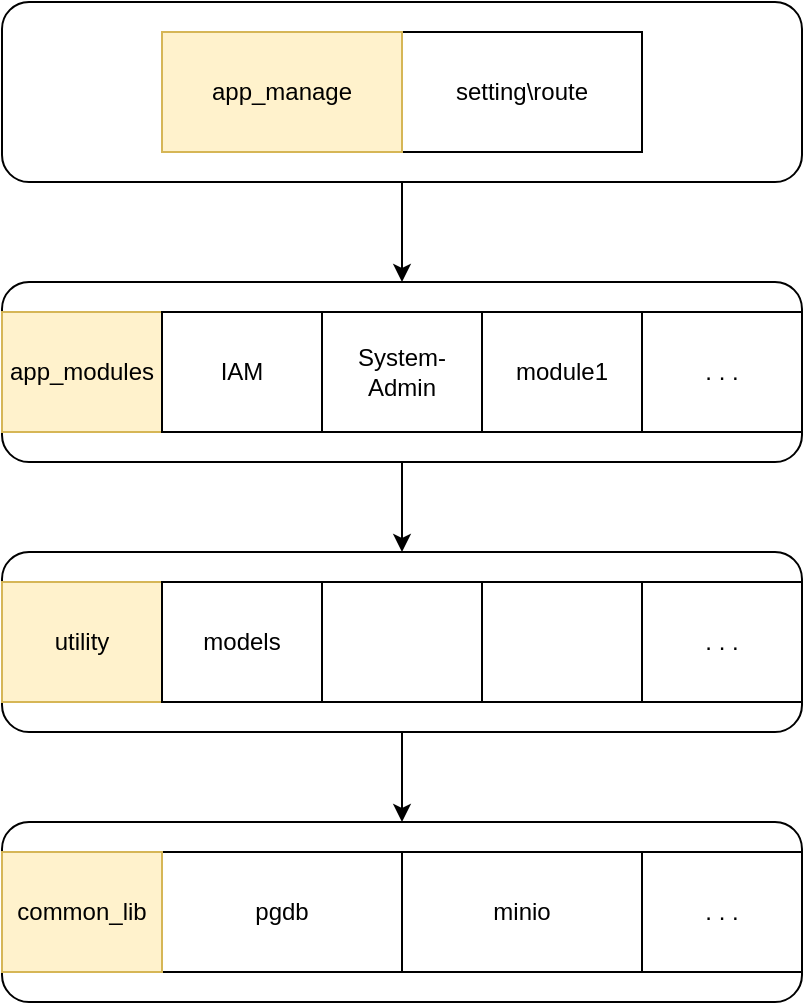 <mxfile version="22.0.4" type="github">
  <diagram name="Page-1" id="6q_h9FtzISXLkknAFG1b">
    <mxGraphModel dx="883" dy="614" grid="1" gridSize="10" guides="1" tooltips="1" connect="1" arrows="1" fold="1" page="1" pageScale="1" pageWidth="827" pageHeight="1169" math="0" shadow="0">
      <root>
        <mxCell id="0" />
        <mxCell id="1" parent="0" />
        <mxCell id="Yw_mZcfW2_5spzIqeuDw-29" style="edgeStyle=orthogonalEdgeStyle;rounded=0;orthogonalLoop=1;jettySize=auto;html=1;entryX=0.5;entryY=0;entryDx=0;entryDy=0;" parent="1" source="Yw_mZcfW2_5spzIqeuDw-20" target="Yw_mZcfW2_5spzIqeuDw-21" edge="1">
          <mxGeometry relative="1" as="geometry" />
        </mxCell>
        <mxCell id="Yw_mZcfW2_5spzIqeuDw-20" value="" style="rounded=1;whiteSpace=wrap;html=1;" parent="1" vertex="1">
          <mxGeometry x="240" y="125" width="400" height="90" as="geometry" />
        </mxCell>
        <mxCell id="Yw_mZcfW2_5spzIqeuDw-15" value="" style="group" parent="1" vertex="1" connectable="0">
          <mxGeometry x="320" y="140" width="240" height="60" as="geometry" />
        </mxCell>
        <mxCell id="Yw_mZcfW2_5spzIqeuDw-1" value="setting\route" style="rounded=0;whiteSpace=wrap;html=1;" parent="Yw_mZcfW2_5spzIqeuDw-15" vertex="1">
          <mxGeometry x="120" width="120" height="60" as="geometry" />
        </mxCell>
        <mxCell id="Yw_mZcfW2_5spzIqeuDw-3" value="app_manage" style="rounded=0;whiteSpace=wrap;html=1;fillColor=#fff2cc;strokeColor=#d6b656;" parent="Yw_mZcfW2_5spzIqeuDw-15" vertex="1">
          <mxGeometry width="120" height="60" as="geometry" />
        </mxCell>
        <mxCell id="Yw_mZcfW2_5spzIqeuDw-16" value="" style="group" parent="1" vertex="1" connectable="0">
          <mxGeometry x="240" y="280" width="400" height="75" as="geometry" />
        </mxCell>
        <mxCell id="Yw_mZcfW2_5spzIqeuDw-21" value="" style="rounded=1;whiteSpace=wrap;html=1;" parent="Yw_mZcfW2_5spzIqeuDw-16" vertex="1">
          <mxGeometry y="-15" width="400" height="90" as="geometry" />
        </mxCell>
        <mxCell id="Yw_mZcfW2_5spzIqeuDw-5" value="app_modules" style="rounded=0;whiteSpace=wrap;html=1;fillColor=#fff2cc;strokeColor=#d6b656;" parent="Yw_mZcfW2_5spzIqeuDw-16" vertex="1">
          <mxGeometry width="80" height="60" as="geometry" />
        </mxCell>
        <mxCell id="Yw_mZcfW2_5spzIqeuDw-7" value="IAM" style="rounded=0;whiteSpace=wrap;html=1;" parent="Yw_mZcfW2_5spzIqeuDw-16" vertex="1">
          <mxGeometry x="80" width="80" height="60" as="geometry" />
        </mxCell>
        <mxCell id="Yw_mZcfW2_5spzIqeuDw-8" value="System-Admin" style="rounded=0;whiteSpace=wrap;html=1;" parent="Yw_mZcfW2_5spzIqeuDw-16" vertex="1">
          <mxGeometry x="160" width="80" height="60" as="geometry" />
        </mxCell>
        <mxCell id="Yw_mZcfW2_5spzIqeuDw-9" value="module1" style="rounded=0;whiteSpace=wrap;html=1;" parent="Yw_mZcfW2_5spzIqeuDw-16" vertex="1">
          <mxGeometry x="240" width="80" height="60" as="geometry" />
        </mxCell>
        <mxCell id="Yw_mZcfW2_5spzIqeuDw-10" value=". . ." style="rounded=0;whiteSpace=wrap;html=1;" parent="Yw_mZcfW2_5spzIqeuDw-16" vertex="1">
          <mxGeometry x="320" width="80" height="60" as="geometry" />
        </mxCell>
        <mxCell id="Yw_mZcfW2_5spzIqeuDw-30" style="edgeStyle=orthogonalEdgeStyle;rounded=0;orthogonalLoop=1;jettySize=auto;html=1;" parent="1" source="Yw_mZcfW2_5spzIqeuDw-21" target="Yw_mZcfW2_5spzIqeuDw-23" edge="1">
          <mxGeometry relative="1" as="geometry" />
        </mxCell>
        <mxCell id="HhJ6ioriaELq_mj8FlmA-8" value="" style="group" vertex="1" connectable="0" parent="1">
          <mxGeometry x="240" y="400" width="400" height="90" as="geometry" />
        </mxCell>
        <mxCell id="Yw_mZcfW2_5spzIqeuDw-23" value="" style="rounded=1;whiteSpace=wrap;html=1;" parent="HhJ6ioriaELq_mj8FlmA-8" vertex="1">
          <mxGeometry width="400" height="90" as="geometry" />
        </mxCell>
        <mxCell id="HhJ6ioriaELq_mj8FlmA-1" value="utility" style="rounded=0;whiteSpace=wrap;html=1;fillColor=#fff2cc;strokeColor=#d6b656;" vertex="1" parent="HhJ6ioriaELq_mj8FlmA-8">
          <mxGeometry y="15" width="80" height="60" as="geometry" />
        </mxCell>
        <mxCell id="Yw_mZcfW2_5spzIqeuDw-12" value="models" style="rounded=0;whiteSpace=wrap;html=1;" parent="HhJ6ioriaELq_mj8FlmA-8" vertex="1">
          <mxGeometry x="80" y="15" width="80" height="60" as="geometry" />
        </mxCell>
        <mxCell id="HhJ6ioriaELq_mj8FlmA-2" value="" style="rounded=0;whiteSpace=wrap;html=1;" vertex="1" parent="HhJ6ioriaELq_mj8FlmA-8">
          <mxGeometry x="160" y="15" width="80" height="60" as="geometry" />
        </mxCell>
        <mxCell id="HhJ6ioriaELq_mj8FlmA-4" value="" style="rounded=0;whiteSpace=wrap;html=1;" vertex="1" parent="HhJ6ioriaELq_mj8FlmA-8">
          <mxGeometry x="240" y="15" width="80" height="60" as="geometry" />
        </mxCell>
        <mxCell id="HhJ6ioriaELq_mj8FlmA-6" value=". . ." style="rounded=0;whiteSpace=wrap;html=1;" vertex="1" parent="HhJ6ioriaELq_mj8FlmA-8">
          <mxGeometry x="320" y="15" width="80" height="60" as="geometry" />
        </mxCell>
        <mxCell id="HhJ6ioriaELq_mj8FlmA-10" style="edgeStyle=orthogonalEdgeStyle;rounded=0;orthogonalLoop=1;jettySize=auto;html=1;entryX=0.5;entryY=0;entryDx=0;entryDy=0;" edge="1" parent="1" source="Yw_mZcfW2_5spzIqeuDw-23" target="HhJ6ioriaELq_mj8FlmA-7">
          <mxGeometry relative="1" as="geometry" />
        </mxCell>
        <mxCell id="HhJ6ioriaELq_mj8FlmA-7" value="" style="rounded=1;whiteSpace=wrap;html=1;" vertex="1" parent="1">
          <mxGeometry x="240" y="535" width="400" height="90" as="geometry" />
        </mxCell>
        <mxCell id="Yw_mZcfW2_5spzIqeuDw-2" value="pgdb" style="rounded=0;whiteSpace=wrap;html=1;" parent="1" vertex="1">
          <mxGeometry x="320" y="550" width="120" height="60" as="geometry" />
        </mxCell>
        <mxCell id="Yw_mZcfW2_5spzIqeuDw-4" value="minio" style="rounded=0;whiteSpace=wrap;html=1;align=center;" parent="1" vertex="1">
          <mxGeometry x="440" y="550" width="120" height="60" as="geometry" />
        </mxCell>
        <mxCell id="HhJ6ioriaELq_mj8FlmA-11" value=". . ." style="rounded=0;whiteSpace=wrap;html=1;align=center;" vertex="1" parent="1">
          <mxGeometry x="560" y="550" width="80" height="60" as="geometry" />
        </mxCell>
        <mxCell id="HhJ6ioriaELq_mj8FlmA-12" value="common_lib" style="rounded=0;whiteSpace=wrap;html=1;align=center;fillColor=#fff2cc;strokeColor=#d6b656;" vertex="1" parent="1">
          <mxGeometry x="240" y="550" width="80" height="60" as="geometry" />
        </mxCell>
      </root>
    </mxGraphModel>
  </diagram>
</mxfile>
